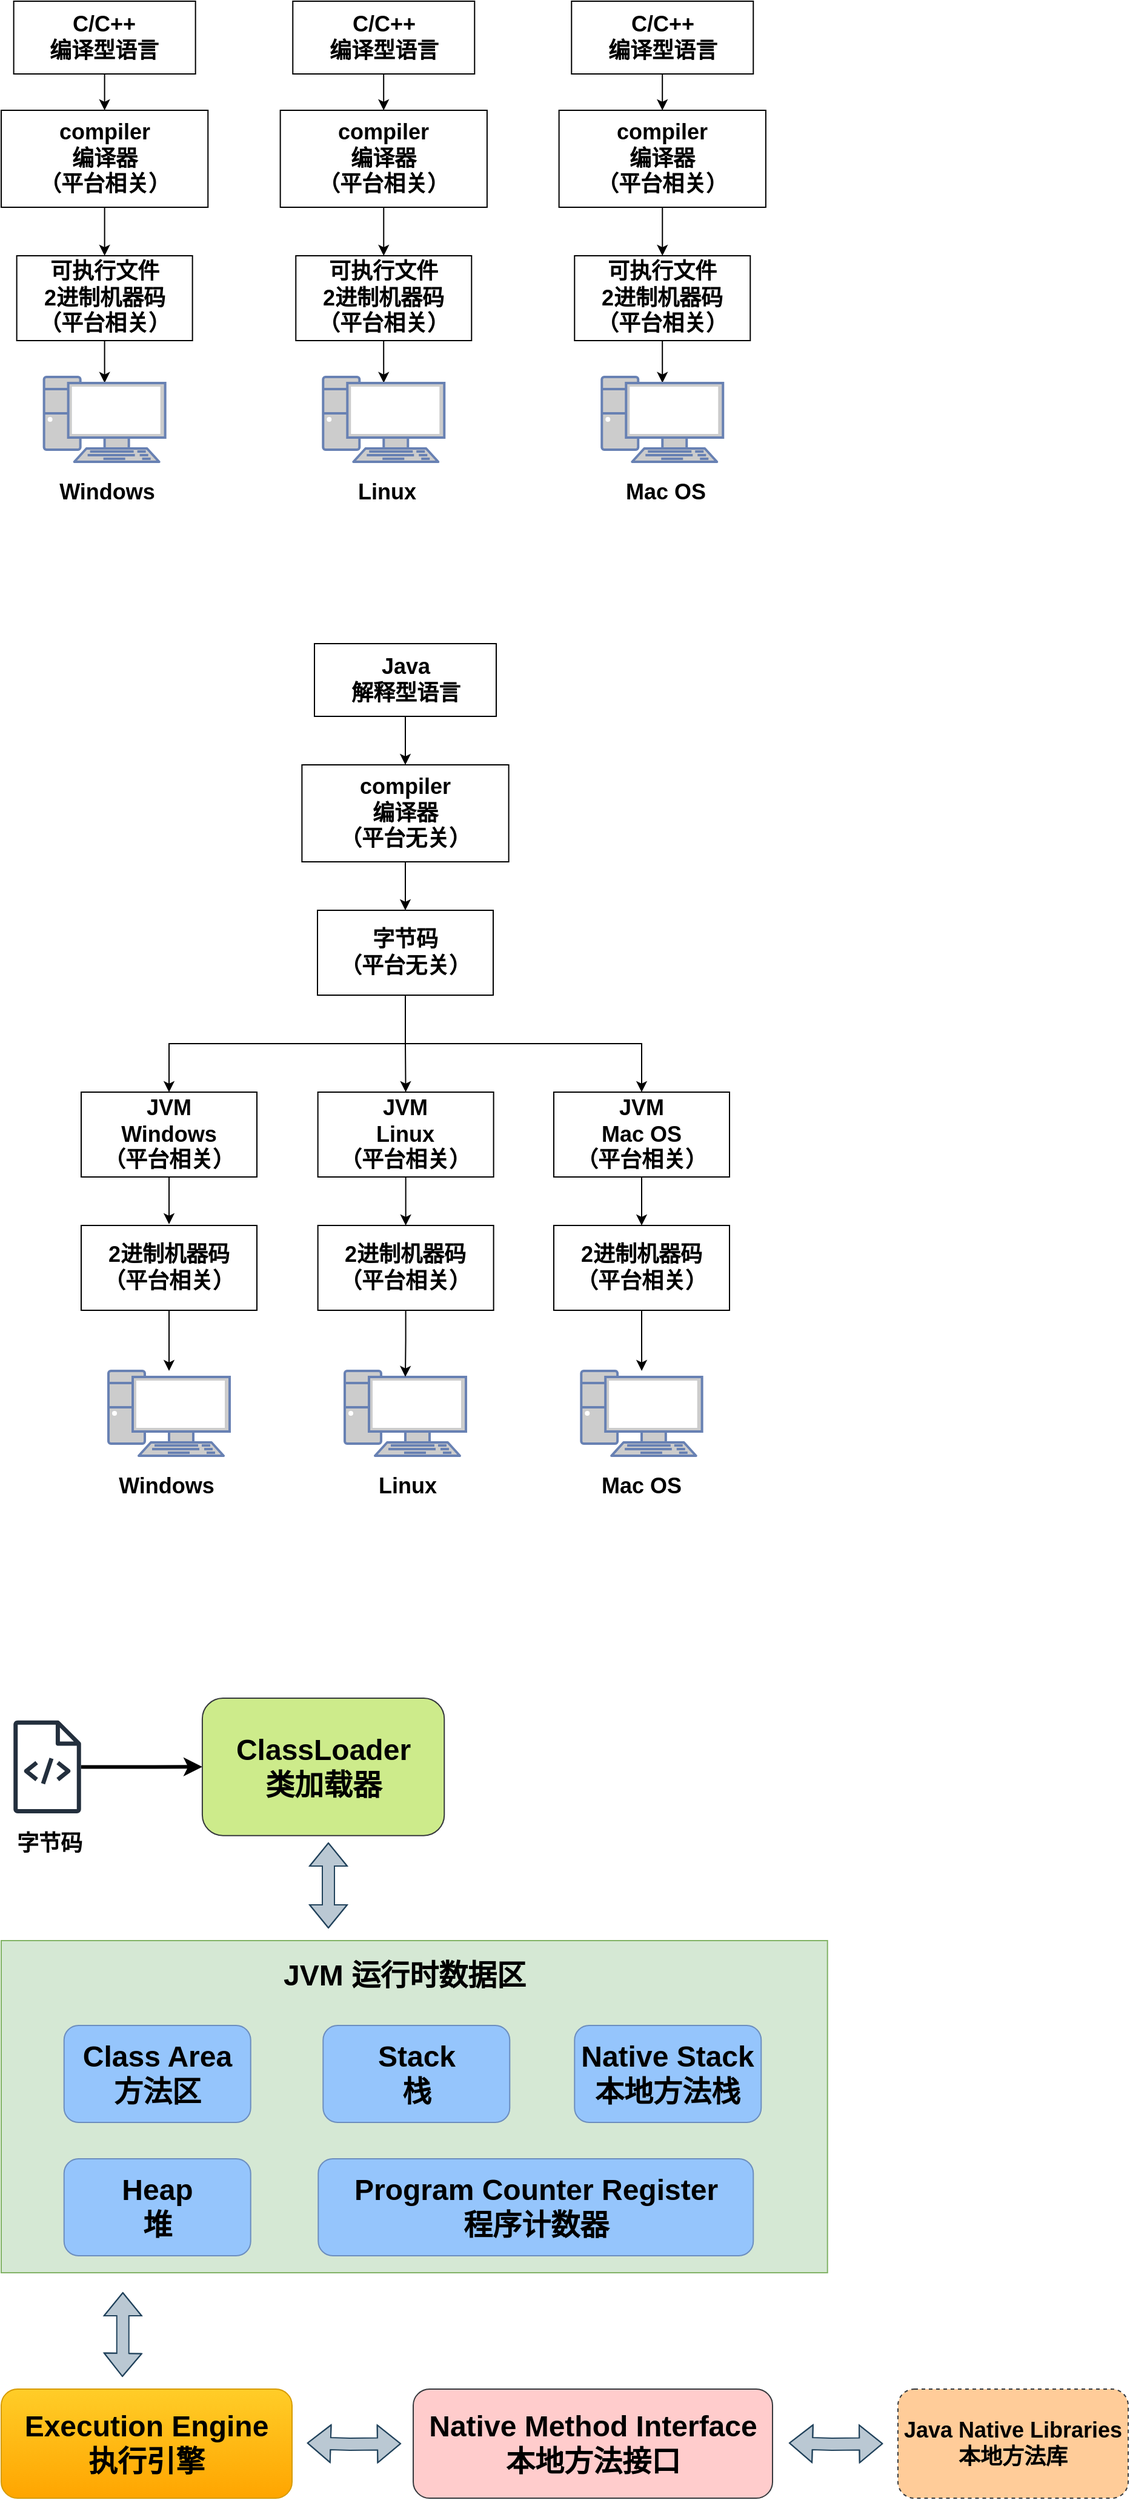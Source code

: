 <mxfile version="21.1.8" type="github">
  <diagram name="第 1 页" id="hyaVMUEm3G7n4ij23Q75">
    <mxGraphModel dx="1434" dy="764" grid="1" gridSize="10" guides="1" tooltips="1" connect="1" arrows="1" fold="1" page="1" pageScale="1" pageWidth="827" pageHeight="1169" math="0" shadow="0">
      <root>
        <mxCell id="0" />
        <mxCell id="1" parent="0" />
        <mxCell id="HN0UdaaIFjvMUCXcc_qg-5" style="edgeStyle=orthogonalEdgeStyle;rounded=0;orthogonalLoop=1;jettySize=auto;html=1;" edge="1" parent="1" source="HN0UdaaIFjvMUCXcc_qg-3" target="HN0UdaaIFjvMUCXcc_qg-4">
          <mxGeometry relative="1" as="geometry" />
        </mxCell>
        <mxCell id="HN0UdaaIFjvMUCXcc_qg-3" value="&lt;font style=&quot;font-size: 18px;&quot;&gt;&lt;b&gt;C/C++&lt;br style=&quot;border-color: var(--border-color);&quot;&gt;编译型语言&lt;/b&gt;&lt;/font&gt;" style="rounded=0;whiteSpace=wrap;html=1;" vertex="1" parent="1">
          <mxGeometry x="90.32" y="140" width="150" height="60" as="geometry" />
        </mxCell>
        <mxCell id="HN0UdaaIFjvMUCXcc_qg-7" style="edgeStyle=orthogonalEdgeStyle;rounded=0;orthogonalLoop=1;jettySize=auto;html=1;" edge="1" parent="1" source="HN0UdaaIFjvMUCXcc_qg-4" target="HN0UdaaIFjvMUCXcc_qg-6">
          <mxGeometry relative="1" as="geometry" />
        </mxCell>
        <mxCell id="HN0UdaaIFjvMUCXcc_qg-4" value="&lt;font style=&quot;font-size: 18px;&quot;&gt;&lt;b&gt;compiler&lt;br&gt;编译器&lt;br&gt;（平台相关）&lt;br&gt;&lt;/b&gt;&lt;/font&gt;" style="rounded=0;whiteSpace=wrap;html=1;" vertex="1" parent="1">
          <mxGeometry x="80" y="230" width="170.63" height="80" as="geometry" />
        </mxCell>
        <mxCell id="HN0UdaaIFjvMUCXcc_qg-9" style="edgeStyle=orthogonalEdgeStyle;rounded=0;orthogonalLoop=1;jettySize=auto;html=1;entryX=0.5;entryY=0.07;entryDx=0;entryDy=0;entryPerimeter=0;" edge="1" parent="1" source="HN0UdaaIFjvMUCXcc_qg-6" target="HN0UdaaIFjvMUCXcc_qg-8">
          <mxGeometry relative="1" as="geometry" />
        </mxCell>
        <mxCell id="HN0UdaaIFjvMUCXcc_qg-6" value="&lt;font style=&quot;font-size: 18px;&quot;&gt;&lt;b&gt;可执行文件&lt;br&gt;&lt;/b&gt;&lt;b style=&quot;border-color: var(--border-color);&quot;&gt;2进制机器码&lt;br&gt;&lt;/b&gt;&lt;b&gt;（平台相关）&lt;br&gt;&lt;/b&gt;&lt;/font&gt;" style="rounded=0;whiteSpace=wrap;html=1;" vertex="1" parent="1">
          <mxGeometry x="92.82" y="350" width="145" height="70" as="geometry" />
        </mxCell>
        <mxCell id="HN0UdaaIFjvMUCXcc_qg-8" value="" style="fontColor=#0066CC;verticalAlign=top;verticalLabelPosition=bottom;labelPosition=center;align=center;html=1;outlineConnect=0;fillColor=#CCCCCC;strokeColor=#6881B3;gradientColor=none;gradientDirection=north;strokeWidth=2;shape=mxgraph.networks.pc;" vertex="1" parent="1">
          <mxGeometry x="115.32" y="450" width="100" height="70" as="geometry" />
        </mxCell>
        <mxCell id="HN0UdaaIFjvMUCXcc_qg-10" value="&lt;font style=&quot;font-size: 18px;&quot;&gt;&lt;b&gt;Windows&lt;/b&gt;&lt;/font&gt;" style="text;html=1;strokeColor=none;fillColor=none;align=center;verticalAlign=middle;whiteSpace=wrap;rounded=0;" vertex="1" parent="1">
          <mxGeometry x="115.32" y="530" width="105" height="30" as="geometry" />
        </mxCell>
        <mxCell id="HN0UdaaIFjvMUCXcc_qg-11" style="edgeStyle=orthogonalEdgeStyle;rounded=0;orthogonalLoop=1;jettySize=auto;html=1;" edge="1" parent="1" source="HN0UdaaIFjvMUCXcc_qg-12" target="HN0UdaaIFjvMUCXcc_qg-14">
          <mxGeometry relative="1" as="geometry" />
        </mxCell>
        <mxCell id="HN0UdaaIFjvMUCXcc_qg-12" value="&lt;font style=&quot;font-size: 18px;&quot;&gt;&lt;b&gt;C/C++&lt;br style=&quot;border-color: var(--border-color);&quot;&gt;编译型语言&lt;/b&gt;&lt;/font&gt;" style="rounded=0;whiteSpace=wrap;html=1;" vertex="1" parent="1">
          <mxGeometry x="320.64" y="140" width="150" height="60" as="geometry" />
        </mxCell>
        <mxCell id="HN0UdaaIFjvMUCXcc_qg-13" style="edgeStyle=orthogonalEdgeStyle;rounded=0;orthogonalLoop=1;jettySize=auto;html=1;" edge="1" parent="1" source="HN0UdaaIFjvMUCXcc_qg-14" target="HN0UdaaIFjvMUCXcc_qg-16">
          <mxGeometry relative="1" as="geometry" />
        </mxCell>
        <mxCell id="HN0UdaaIFjvMUCXcc_qg-14" value="&lt;font style=&quot;font-size: 18px;&quot;&gt;&lt;b&gt;compiler&lt;br&gt;编译器&lt;br&gt;（平台相关）&lt;br&gt;&lt;/b&gt;&lt;/font&gt;" style="rounded=0;whiteSpace=wrap;html=1;" vertex="1" parent="1">
          <mxGeometry x="310.32" y="230" width="170.63" height="80" as="geometry" />
        </mxCell>
        <mxCell id="HN0UdaaIFjvMUCXcc_qg-15" style="edgeStyle=orthogonalEdgeStyle;rounded=0;orthogonalLoop=1;jettySize=auto;html=1;entryX=0.5;entryY=0.07;entryDx=0;entryDy=0;entryPerimeter=0;" edge="1" parent="1" source="HN0UdaaIFjvMUCXcc_qg-16" target="HN0UdaaIFjvMUCXcc_qg-17">
          <mxGeometry relative="1" as="geometry" />
        </mxCell>
        <mxCell id="HN0UdaaIFjvMUCXcc_qg-16" value="&lt;font style=&quot;font-size: 18px;&quot;&gt;&lt;b&gt;可执行文件&lt;br&gt;&lt;/b&gt;&lt;b style=&quot;border-color: var(--border-color);&quot;&gt;2进制机器码&lt;br&gt;&lt;/b&gt;&lt;b&gt;（平台相关）&lt;br&gt;&lt;/b&gt;&lt;/font&gt;" style="rounded=0;whiteSpace=wrap;html=1;" vertex="1" parent="1">
          <mxGeometry x="323.14" y="350" width="145" height="70" as="geometry" />
        </mxCell>
        <mxCell id="HN0UdaaIFjvMUCXcc_qg-17" value="" style="fontColor=#0066CC;verticalAlign=top;verticalLabelPosition=bottom;labelPosition=center;align=center;html=1;outlineConnect=0;fillColor=#CCCCCC;strokeColor=#6881B3;gradientColor=none;gradientDirection=north;strokeWidth=2;shape=mxgraph.networks.pc;" vertex="1" parent="1">
          <mxGeometry x="345.64" y="450" width="100" height="70" as="geometry" />
        </mxCell>
        <mxCell id="HN0UdaaIFjvMUCXcc_qg-18" value="&lt;font style=&quot;font-size: 18px;&quot;&gt;&lt;b&gt;Linux&lt;/b&gt;&lt;/font&gt;" style="text;html=1;strokeColor=none;fillColor=none;align=center;verticalAlign=middle;whiteSpace=wrap;rounded=0;" vertex="1" parent="1">
          <mxGeometry x="345.64" y="530" width="105" height="30" as="geometry" />
        </mxCell>
        <mxCell id="HN0UdaaIFjvMUCXcc_qg-19" style="edgeStyle=orthogonalEdgeStyle;rounded=0;orthogonalLoop=1;jettySize=auto;html=1;" edge="1" parent="1" source="HN0UdaaIFjvMUCXcc_qg-20" target="HN0UdaaIFjvMUCXcc_qg-22">
          <mxGeometry relative="1" as="geometry" />
        </mxCell>
        <mxCell id="HN0UdaaIFjvMUCXcc_qg-20" value="&lt;font style=&quot;font-size: 18px;&quot;&gt;&lt;b&gt;C/C++&lt;br style=&quot;border-color: var(--border-color);&quot;&gt;编译型语言&lt;/b&gt;&lt;/font&gt;" style="rounded=0;whiteSpace=wrap;html=1;" vertex="1" parent="1">
          <mxGeometry x="550.64" y="140" width="150" height="60" as="geometry" />
        </mxCell>
        <mxCell id="HN0UdaaIFjvMUCXcc_qg-21" style="edgeStyle=orthogonalEdgeStyle;rounded=0;orthogonalLoop=1;jettySize=auto;html=1;" edge="1" parent="1" source="HN0UdaaIFjvMUCXcc_qg-22" target="HN0UdaaIFjvMUCXcc_qg-24">
          <mxGeometry relative="1" as="geometry" />
        </mxCell>
        <mxCell id="HN0UdaaIFjvMUCXcc_qg-22" value="&lt;font style=&quot;font-size: 18px;&quot;&gt;&lt;b&gt;compiler&lt;br&gt;编译器&lt;br&gt;（平台相关）&lt;br&gt;&lt;/b&gt;&lt;/font&gt;" style="rounded=0;whiteSpace=wrap;html=1;" vertex="1" parent="1">
          <mxGeometry x="540.32" y="230" width="170.63" height="80" as="geometry" />
        </mxCell>
        <mxCell id="HN0UdaaIFjvMUCXcc_qg-23" style="edgeStyle=orthogonalEdgeStyle;rounded=0;orthogonalLoop=1;jettySize=auto;html=1;entryX=0.5;entryY=0.07;entryDx=0;entryDy=0;entryPerimeter=0;" edge="1" parent="1" source="HN0UdaaIFjvMUCXcc_qg-24" target="HN0UdaaIFjvMUCXcc_qg-25">
          <mxGeometry relative="1" as="geometry" />
        </mxCell>
        <mxCell id="HN0UdaaIFjvMUCXcc_qg-24" value="&lt;font style=&quot;font-size: 18px;&quot;&gt;&lt;b&gt;可执行文件&lt;br&gt;&lt;/b&gt;&lt;b style=&quot;border-color: var(--border-color);&quot;&gt;2进制机器码&lt;br&gt;&lt;/b&gt;&lt;b&gt;（平台相关）&lt;br&gt;&lt;/b&gt;&lt;/font&gt;" style="rounded=0;whiteSpace=wrap;html=1;" vertex="1" parent="1">
          <mxGeometry x="553.14" y="350" width="145" height="70" as="geometry" />
        </mxCell>
        <mxCell id="HN0UdaaIFjvMUCXcc_qg-25" value="" style="fontColor=#0066CC;verticalAlign=top;verticalLabelPosition=bottom;labelPosition=center;align=center;html=1;outlineConnect=0;fillColor=#CCCCCC;strokeColor=#6881B3;gradientColor=none;gradientDirection=north;strokeWidth=2;shape=mxgraph.networks.pc;" vertex="1" parent="1">
          <mxGeometry x="575.64" y="450" width="100" height="70" as="geometry" />
        </mxCell>
        <mxCell id="HN0UdaaIFjvMUCXcc_qg-26" value="&lt;span style=&quot;font-size: 18px;&quot;&gt;&lt;b&gt;Mac OS&lt;/b&gt;&lt;/span&gt;" style="text;html=1;strokeColor=none;fillColor=none;align=center;verticalAlign=middle;whiteSpace=wrap;rounded=0;" vertex="1" parent="1">
          <mxGeometry x="575.64" y="530" width="105" height="30" as="geometry" />
        </mxCell>
        <mxCell id="HN0UdaaIFjvMUCXcc_qg-27" style="edgeStyle=orthogonalEdgeStyle;rounded=0;orthogonalLoop=1;jettySize=auto;html=1;" edge="1" parent="1" source="HN0UdaaIFjvMUCXcc_qg-28" target="HN0UdaaIFjvMUCXcc_qg-30">
          <mxGeometry relative="1" as="geometry" />
        </mxCell>
        <mxCell id="HN0UdaaIFjvMUCXcc_qg-28" value="&lt;font style=&quot;font-size: 18px;&quot;&gt;&lt;b&gt;Java&lt;br style=&quot;border-color: var(--border-color);&quot;&gt;解释型语言&lt;br&gt;&lt;/b&gt;&lt;/font&gt;" style="rounded=0;whiteSpace=wrap;html=1;" vertex="1" parent="1">
          <mxGeometry x="338.5" y="670" width="150" height="60" as="geometry" />
        </mxCell>
        <mxCell id="HN0UdaaIFjvMUCXcc_qg-29" style="edgeStyle=orthogonalEdgeStyle;rounded=0;orthogonalLoop=1;jettySize=auto;html=1;" edge="1" parent="1" source="HN0UdaaIFjvMUCXcc_qg-30" target="HN0UdaaIFjvMUCXcc_qg-32">
          <mxGeometry relative="1" as="geometry" />
        </mxCell>
        <mxCell id="HN0UdaaIFjvMUCXcc_qg-30" value="&lt;font style=&quot;font-size: 18px;&quot;&gt;&lt;b&gt;compiler&lt;br&gt;编译器&lt;br&gt;（平台无关）&lt;br&gt;&lt;/b&gt;&lt;/font&gt;" style="rounded=0;whiteSpace=wrap;html=1;" vertex="1" parent="1">
          <mxGeometry x="328.18" y="770" width="170.63" height="80" as="geometry" />
        </mxCell>
        <mxCell id="HN0UdaaIFjvMUCXcc_qg-39" style="edgeStyle=orthogonalEdgeStyle;rounded=0;orthogonalLoop=1;jettySize=auto;html=1;exitX=0.5;exitY=1;exitDx=0;exitDy=0;" edge="1" parent="1" source="HN0UdaaIFjvMUCXcc_qg-32" target="HN0UdaaIFjvMUCXcc_qg-36">
          <mxGeometry relative="1" as="geometry" />
        </mxCell>
        <mxCell id="HN0UdaaIFjvMUCXcc_qg-40" style="edgeStyle=orthogonalEdgeStyle;rounded=0;orthogonalLoop=1;jettySize=auto;html=1;" edge="1" parent="1" source="HN0UdaaIFjvMUCXcc_qg-32" target="HN0UdaaIFjvMUCXcc_qg-37">
          <mxGeometry relative="1" as="geometry" />
        </mxCell>
        <mxCell id="HN0UdaaIFjvMUCXcc_qg-41" style="edgeStyle=orthogonalEdgeStyle;rounded=0;orthogonalLoop=1;jettySize=auto;html=1;exitX=0.5;exitY=1;exitDx=0;exitDy=0;" edge="1" parent="1" source="HN0UdaaIFjvMUCXcc_qg-32" target="HN0UdaaIFjvMUCXcc_qg-38">
          <mxGeometry relative="1" as="geometry" />
        </mxCell>
        <mxCell id="HN0UdaaIFjvMUCXcc_qg-32" value="&lt;font style=&quot;font-size: 18px;&quot;&gt;&lt;b&gt;字节码&lt;br&gt;&lt;/b&gt;&lt;b style=&quot;border-color: var(--border-color);&quot;&gt;（平台无关）&lt;/b&gt;&lt;b&gt;&lt;br&gt;&lt;/b&gt;&lt;/font&gt;" style="rounded=0;whiteSpace=wrap;html=1;" vertex="1" parent="1">
          <mxGeometry x="341" y="890" width="145" height="70" as="geometry" />
        </mxCell>
        <mxCell id="HN0UdaaIFjvMUCXcc_qg-50" style="edgeStyle=orthogonalEdgeStyle;rounded=0;orthogonalLoop=1;jettySize=auto;html=1;" edge="1" parent="1" source="HN0UdaaIFjvMUCXcc_qg-36">
          <mxGeometry relative="1" as="geometry">
            <mxPoint x="218.5" y="1149" as="targetPoint" />
          </mxGeometry>
        </mxCell>
        <mxCell id="HN0UdaaIFjvMUCXcc_qg-36" value="&lt;font style=&quot;font-size: 18px;&quot;&gt;&lt;b&gt;JVM&lt;br&gt;Windows&lt;br&gt;（平台相关）&lt;br&gt;&lt;/b&gt;&lt;/font&gt;" style="rounded=0;whiteSpace=wrap;html=1;" vertex="1" parent="1">
          <mxGeometry x="146" y="1040" width="145" height="70" as="geometry" />
        </mxCell>
        <mxCell id="HN0UdaaIFjvMUCXcc_qg-55" style="edgeStyle=orthogonalEdgeStyle;rounded=0;orthogonalLoop=1;jettySize=auto;html=1;" edge="1" parent="1" source="HN0UdaaIFjvMUCXcc_qg-37" target="HN0UdaaIFjvMUCXcc_qg-52">
          <mxGeometry relative="1" as="geometry" />
        </mxCell>
        <mxCell id="HN0UdaaIFjvMUCXcc_qg-37" value="&lt;font style=&quot;font-size: 18px;&quot;&gt;&lt;b&gt;JVM&lt;br&gt;Linux&lt;br&gt;（平台相关）&lt;br&gt;&lt;/b&gt;&lt;/font&gt;" style="rounded=0;whiteSpace=wrap;html=1;" vertex="1" parent="1">
          <mxGeometry x="341.32" y="1040" width="145" height="70" as="geometry" />
        </mxCell>
        <mxCell id="HN0UdaaIFjvMUCXcc_qg-54" style="edgeStyle=orthogonalEdgeStyle;rounded=0;orthogonalLoop=1;jettySize=auto;html=1;" edge="1" parent="1" source="HN0UdaaIFjvMUCXcc_qg-38" target="HN0UdaaIFjvMUCXcc_qg-53">
          <mxGeometry relative="1" as="geometry" />
        </mxCell>
        <mxCell id="HN0UdaaIFjvMUCXcc_qg-38" value="&lt;font style=&quot;font-size: 18px;&quot;&gt;&lt;b&gt;JVM&lt;br&gt;Mac OS&lt;br&gt;（平台相关）&lt;br&gt;&lt;/b&gt;&lt;/font&gt;" style="rounded=0;whiteSpace=wrap;html=1;" vertex="1" parent="1">
          <mxGeometry x="536" y="1040" width="145" height="70" as="geometry" />
        </mxCell>
        <mxCell id="HN0UdaaIFjvMUCXcc_qg-42" value="" style="fontColor=#0066CC;verticalAlign=top;verticalLabelPosition=bottom;labelPosition=center;align=center;html=1;outlineConnect=0;fillColor=#CCCCCC;strokeColor=#6881B3;gradientColor=none;gradientDirection=north;strokeWidth=2;shape=mxgraph.networks.pc;" vertex="1" parent="1">
          <mxGeometry x="168.5" y="1270" width="100" height="70" as="geometry" />
        </mxCell>
        <mxCell id="HN0UdaaIFjvMUCXcc_qg-43" value="&lt;font style=&quot;font-size: 18px;&quot;&gt;&lt;b&gt;Windows&lt;/b&gt;&lt;/font&gt;" style="text;html=1;strokeColor=none;fillColor=none;align=center;verticalAlign=middle;whiteSpace=wrap;rounded=0;" vertex="1" parent="1">
          <mxGeometry x="163.5" y="1350" width="105" height="30" as="geometry" />
        </mxCell>
        <mxCell id="HN0UdaaIFjvMUCXcc_qg-45" value="" style="fontColor=#0066CC;verticalAlign=top;verticalLabelPosition=bottom;labelPosition=center;align=center;html=1;outlineConnect=0;fillColor=#CCCCCC;strokeColor=#6881B3;gradientColor=none;gradientDirection=north;strokeWidth=2;shape=mxgraph.networks.pc;" vertex="1" parent="1">
          <mxGeometry x="363.49" y="1270" width="100" height="70" as="geometry" />
        </mxCell>
        <mxCell id="HN0UdaaIFjvMUCXcc_qg-46" value="&lt;font style=&quot;font-size: 18px;&quot;&gt;&lt;b&gt;Linux&lt;/b&gt;&lt;/font&gt;" style="text;html=1;strokeColor=none;fillColor=none;align=center;verticalAlign=middle;whiteSpace=wrap;rounded=0;" vertex="1" parent="1">
          <mxGeometry x="363.49" y="1350" width="105" height="30" as="geometry" />
        </mxCell>
        <mxCell id="HN0UdaaIFjvMUCXcc_qg-47" value="" style="fontColor=#0066CC;verticalAlign=top;verticalLabelPosition=bottom;labelPosition=center;align=center;html=1;outlineConnect=0;fillColor=#CCCCCC;strokeColor=#6881B3;gradientColor=none;gradientDirection=north;strokeWidth=2;shape=mxgraph.networks.pc;" vertex="1" parent="1">
          <mxGeometry x="558.66" y="1270" width="99.67" height="70" as="geometry" />
        </mxCell>
        <mxCell id="HN0UdaaIFjvMUCXcc_qg-48" value="&lt;span style=&quot;font-size: 18px;&quot;&gt;&lt;b&gt;Mac OS&lt;/b&gt;&lt;/span&gt;" style="text;html=1;strokeColor=none;fillColor=none;align=center;verticalAlign=middle;whiteSpace=wrap;rounded=0;" vertex="1" parent="1">
          <mxGeometry x="556.0" y="1350" width="105" height="30" as="geometry" />
        </mxCell>
        <mxCell id="HN0UdaaIFjvMUCXcc_qg-51" style="edgeStyle=orthogonalEdgeStyle;rounded=0;orthogonalLoop=1;jettySize=auto;html=1;" edge="1" parent="1" source="HN0UdaaIFjvMUCXcc_qg-49" target="HN0UdaaIFjvMUCXcc_qg-42">
          <mxGeometry relative="1" as="geometry" />
        </mxCell>
        <mxCell id="HN0UdaaIFjvMUCXcc_qg-49" value="&lt;font style=&quot;font-size: 18px;&quot;&gt;&lt;b style=&quot;border-color: var(--border-color);&quot;&gt;2进制机器码&lt;br&gt;&lt;/b&gt;&lt;b&gt;（平台相关）&lt;br&gt;&lt;/b&gt;&lt;/font&gt;" style="rounded=0;whiteSpace=wrap;html=1;" vertex="1" parent="1">
          <mxGeometry x="146" y="1150" width="145" height="70" as="geometry" />
        </mxCell>
        <mxCell id="HN0UdaaIFjvMUCXcc_qg-59" style="edgeStyle=orthogonalEdgeStyle;rounded=0;orthogonalLoop=1;jettySize=auto;html=1;entryX=0.5;entryY=0.07;entryDx=0;entryDy=0;entryPerimeter=0;" edge="1" parent="1" source="HN0UdaaIFjvMUCXcc_qg-52" target="HN0UdaaIFjvMUCXcc_qg-45">
          <mxGeometry relative="1" as="geometry" />
        </mxCell>
        <mxCell id="HN0UdaaIFjvMUCXcc_qg-52" value="&lt;font style=&quot;font-size: 18px;&quot;&gt;&lt;b style=&quot;border-color: var(--border-color);&quot;&gt;2进制机器码&lt;br&gt;&lt;/b&gt;&lt;b&gt;（平台相关）&lt;br&gt;&lt;/b&gt;&lt;/font&gt;" style="rounded=0;whiteSpace=wrap;html=1;" vertex="1" parent="1">
          <mxGeometry x="341.32" y="1150" width="145" height="70" as="geometry" />
        </mxCell>
        <mxCell id="HN0UdaaIFjvMUCXcc_qg-60" style="edgeStyle=orthogonalEdgeStyle;rounded=0;orthogonalLoop=1;jettySize=auto;html=1;" edge="1" parent="1" source="HN0UdaaIFjvMUCXcc_qg-53" target="HN0UdaaIFjvMUCXcc_qg-47">
          <mxGeometry relative="1" as="geometry" />
        </mxCell>
        <mxCell id="HN0UdaaIFjvMUCXcc_qg-53" value="&lt;font style=&quot;font-size: 18px;&quot;&gt;&lt;b style=&quot;border-color: var(--border-color);&quot;&gt;2进制机器码&lt;br&gt;&lt;/b&gt;&lt;b&gt;（平台相关）&lt;br&gt;&lt;/b&gt;&lt;/font&gt;" style="rounded=0;whiteSpace=wrap;html=1;" vertex="1" parent="1">
          <mxGeometry x="536" y="1150" width="145" height="70" as="geometry" />
        </mxCell>
        <mxCell id="HN0UdaaIFjvMUCXcc_qg-70" style="edgeStyle=orthogonalEdgeStyle;rounded=0;orthogonalLoop=1;jettySize=auto;html=1;strokeWidth=3;" edge="1" parent="1" source="HN0UdaaIFjvMUCXcc_qg-65" target="HN0UdaaIFjvMUCXcc_qg-68">
          <mxGeometry relative="1" as="geometry" />
        </mxCell>
        <mxCell id="HN0UdaaIFjvMUCXcc_qg-65" value="" style="sketch=0;outlineConnect=0;fontColor=#232F3E;gradientColor=none;fillColor=#232F3D;strokeColor=none;dashed=0;verticalLabelPosition=bottom;verticalAlign=top;align=center;html=1;fontSize=12;fontStyle=0;aspect=fixed;pointerEvents=1;shape=mxgraph.aws4.source_code;" vertex="1" parent="1">
          <mxGeometry x="90" y="1558.35" width="56" height="76.63" as="geometry" />
        </mxCell>
        <mxCell id="HN0UdaaIFjvMUCXcc_qg-66" value="&lt;font style=&quot;font-size: 18px;&quot;&gt;&lt;b&gt;字节码&lt;/b&gt;&lt;/font&gt;" style="text;html=1;strokeColor=none;fillColor=none;align=center;verticalAlign=middle;whiteSpace=wrap;rounded=0;" vertex="1" parent="1">
          <mxGeometry x="90.32" y="1644.98" width="60" height="30" as="geometry" />
        </mxCell>
        <mxCell id="HN0UdaaIFjvMUCXcc_qg-68" value="&lt;font style=&quot;&quot;&gt;&lt;b style=&quot;&quot;&gt;&lt;font style=&quot;font-size: 24px;&quot;&gt;ClassLoader&lt;br&gt;类加载器&lt;/font&gt;&lt;br&gt;&lt;/b&gt;&lt;/font&gt;" style="rounded=1;whiteSpace=wrap;html=1;fillColor=#cdeb8b;strokeColor=#36393d;" vertex="1" parent="1">
          <mxGeometry x="245.96" y="1540" width="199.68" height="113.32" as="geometry" />
        </mxCell>
        <mxCell id="HN0UdaaIFjvMUCXcc_qg-72" value="" style="rounded=0;whiteSpace=wrap;html=1;fillColor=#d5e8d4;strokeColor=#82b366;" vertex="1" parent="1">
          <mxGeometry x="80" y="1740" width="681.86" height="274" as="geometry" />
        </mxCell>
        <mxCell id="HN0UdaaIFjvMUCXcc_qg-73" value="&lt;font style=&quot;font-size: 24px;&quot;&gt;&lt;b&gt;Class Area&lt;br&gt;方法区&lt;/b&gt;&lt;/font&gt;" style="rounded=1;whiteSpace=wrap;html=1;fillColor=#95C5FC;strokeColor=#6C8EBF;" vertex="1" parent="1">
          <mxGeometry x="131.86" y="1810" width="154" height="80" as="geometry" />
        </mxCell>
        <mxCell id="HN0UdaaIFjvMUCXcc_qg-74" value="&lt;span style=&quot;font-size: 24px;&quot;&gt;&lt;b&gt;Heap&lt;br&gt;&lt;/b&gt;&lt;/span&gt;&lt;font style=&quot;font-size: 24px;&quot;&gt;&lt;b&gt;堆&lt;/b&gt;&lt;/font&gt;" style="rounded=1;whiteSpace=wrap;html=1;fillColor=#95C5FC;strokeColor=#6C8EBF;" vertex="1" parent="1">
          <mxGeometry x="131.86" y="1920" width="154" height="80" as="geometry" />
        </mxCell>
        <mxCell id="HN0UdaaIFjvMUCXcc_qg-75" value="&lt;span style=&quot;font-size: 24px;&quot;&gt;&lt;b&gt;Stack&lt;br&gt;栈&lt;/b&gt;&lt;/span&gt;" style="rounded=1;whiteSpace=wrap;html=1;fillColor=#95C5FC;strokeColor=#6C8EBF;" vertex="1" parent="1">
          <mxGeometry x="345.64" y="1810" width="154" height="80" as="geometry" />
        </mxCell>
        <mxCell id="HN0UdaaIFjvMUCXcc_qg-76" value="&lt;span style=&quot;font-size: 24px;&quot;&gt;&lt;b&gt;Native Stack&lt;br&gt;本地方法栈&lt;/b&gt;&lt;/span&gt;" style="rounded=1;whiteSpace=wrap;html=1;fillColor=#95C5FC;strokeColor=#6C8EBF;" vertex="1" parent="1">
          <mxGeometry x="553.14" y="1810" width="154" height="80" as="geometry" />
        </mxCell>
        <mxCell id="HN0UdaaIFjvMUCXcc_qg-77" value="&lt;span style=&quot;font-size: 24px;&quot;&gt;&lt;b&gt;Program Counter Register&lt;br&gt;程序计数器&lt;br&gt;&lt;/b&gt;&lt;/span&gt;" style="rounded=1;whiteSpace=wrap;html=1;fillColor=#95C5FC;strokeColor=#6C8EBF;" vertex="1" parent="1">
          <mxGeometry x="341.64" y="1920" width="359" height="80" as="geometry" />
        </mxCell>
        <mxCell id="HN0UdaaIFjvMUCXcc_qg-78" value="&lt;b&gt;&lt;font style=&quot;font-size: 24px;&quot;&gt;JVM 运行时数据区&lt;/font&gt;&lt;/b&gt;" style="text;html=1;strokeColor=none;fillColor=none;align=center;verticalAlign=middle;whiteSpace=wrap;rounded=0;" vertex="1" parent="1">
          <mxGeometry x="311.49" y="1754" width="204" height="30" as="geometry" />
        </mxCell>
        <mxCell id="HN0UdaaIFjvMUCXcc_qg-84" value="" style="shape=flexArrow;endArrow=classic;startArrow=classic;html=1;rounded=0;fillColor=#bac8d3;strokeColor=#23445d;" edge="1" parent="1">
          <mxGeometry width="100" height="100" relative="1" as="geometry">
            <mxPoint x="350" y="1730" as="sourcePoint" />
            <mxPoint x="350" y="1659" as="targetPoint" />
            <Array as="points">
              <mxPoint x="350" y="1710" />
            </Array>
          </mxGeometry>
        </mxCell>
        <mxCell id="HN0UdaaIFjvMUCXcc_qg-85" value="&lt;span style=&quot;font-size: 24px;&quot;&gt;&lt;b&gt;Execution Engine&lt;br&gt;执行引擎&lt;br&gt;&lt;/b&gt;&lt;/span&gt;" style="rounded=1;whiteSpace=wrap;html=1;fillColor=#ffcd28;strokeColor=#d79b00;gradientColor=#ffa500;" vertex="1" parent="1">
          <mxGeometry x="80" y="2110" width="240" height="90" as="geometry" />
        </mxCell>
        <mxCell id="HN0UdaaIFjvMUCXcc_qg-86" value="" style="shape=flexArrow;endArrow=classic;startArrow=classic;html=1;rounded=0;fillColor=#bac8d3;strokeColor=#23445d;" edge="1" parent="1">
          <mxGeometry width="100" height="100" relative="1" as="geometry">
            <mxPoint x="180" y="2100" as="sourcePoint" />
            <mxPoint x="180.36" y="2030" as="targetPoint" />
            <Array as="points">
              <mxPoint x="180.36" y="2081" />
            </Array>
          </mxGeometry>
        </mxCell>
        <mxCell id="HN0UdaaIFjvMUCXcc_qg-87" value="&lt;span style=&quot;font-size: 24px;&quot;&gt;&lt;b&gt;Native Method Interface&lt;br&gt;本地方法接口&lt;br&gt;&lt;/b&gt;&lt;/span&gt;" style="rounded=1;whiteSpace=wrap;html=1;fillColor=#ffcccc;strokeColor=#36393d;" vertex="1" parent="1">
          <mxGeometry x="420" y="2110" width="296.51" height="90" as="geometry" />
        </mxCell>
        <mxCell id="HN0UdaaIFjvMUCXcc_qg-88" value="" style="shape=flexArrow;endArrow=classic;startArrow=classic;html=1;rounded=0;fillColor=#bac8d3;strokeColor=#23445d;" edge="1" parent="1">
          <mxGeometry width="100" height="100" relative="1" as="geometry">
            <mxPoint x="332.32" y="2154.5" as="sourcePoint" />
            <mxPoint x="410" y="2155" as="targetPoint" />
            <Array as="points">
              <mxPoint x="367.81" y="2155.5" />
            </Array>
          </mxGeometry>
        </mxCell>
        <mxCell id="HN0UdaaIFjvMUCXcc_qg-89" value="&lt;font style=&quot;font-size: 18px;&quot;&gt;&lt;b&gt;Java Native Libraries&lt;br&gt;本地方法库&lt;br&gt;&lt;/b&gt;&lt;/font&gt;" style="rounded=1;whiteSpace=wrap;html=1;dashed=1;fillColor=#ffcc99;strokeColor=#36393d;" vertex="1" parent="1">
          <mxGeometry x="820" y="2110" width="190" height="90" as="geometry" />
        </mxCell>
        <mxCell id="HN0UdaaIFjvMUCXcc_qg-91" value="" style="shape=flexArrow;endArrow=classic;startArrow=classic;html=1;rounded=0;fillColor=#bac8d3;strokeColor=#23445d;" edge="1" parent="1">
          <mxGeometry width="100" height="100" relative="1" as="geometry">
            <mxPoint x="730" y="2154.5" as="sourcePoint" />
            <mxPoint x="807.68" y="2155" as="targetPoint" />
            <Array as="points">
              <mxPoint x="765.49" y="2155.5" />
            </Array>
          </mxGeometry>
        </mxCell>
      </root>
    </mxGraphModel>
  </diagram>
</mxfile>
